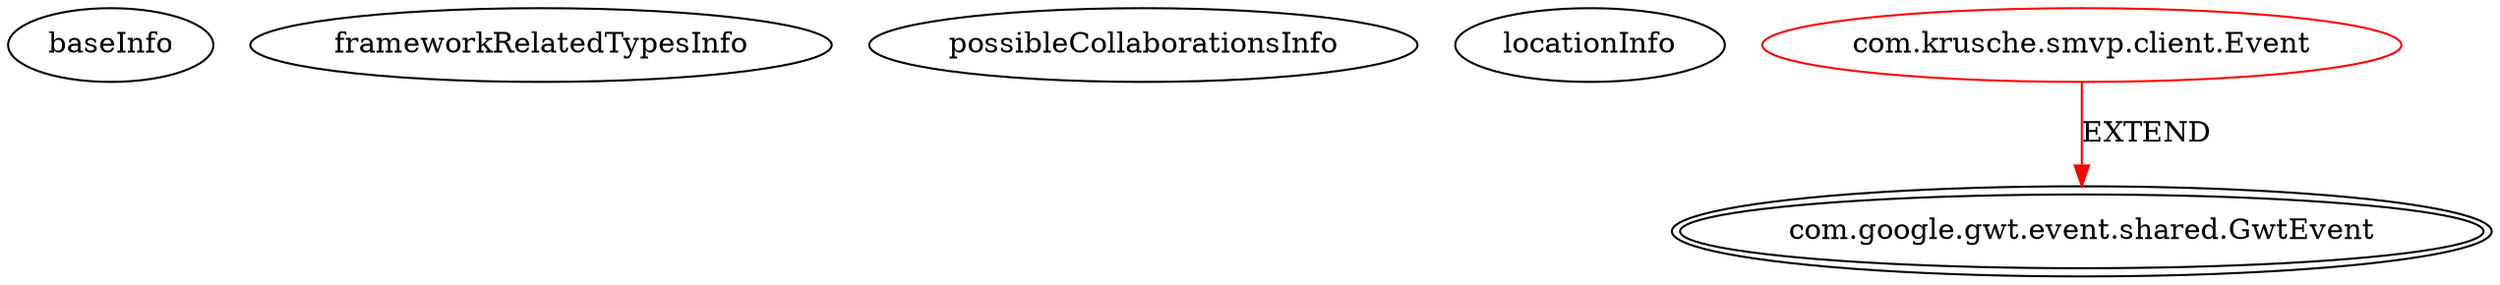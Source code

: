 digraph {
baseInfo[graphId=43,category="extension_graph",isAnonymous=false,possibleRelation=false]
frameworkRelatedTypesInfo[0="com.google.gwt.event.shared.GwtEvent"]
possibleCollaborationsInfo[]
locationInfo[projectName="Arctinus-SMVP",filePath="/Arctinus-SMVP/SMVP-master/src/com/krusche/smvp/client/Event.java",contextSignature="Event",graphId="43"]
0[label="com.krusche.smvp.client.Event",vertexType="ROOT_CLIENT_CLASS_DECLARATION",isFrameworkType=false,color=red]
1[label="com.google.gwt.event.shared.GwtEvent",vertexType="FRAMEWORK_CLASS_TYPE",isFrameworkType=true,peripheries=2]
0->1[label="EXTEND",color=red]
}
